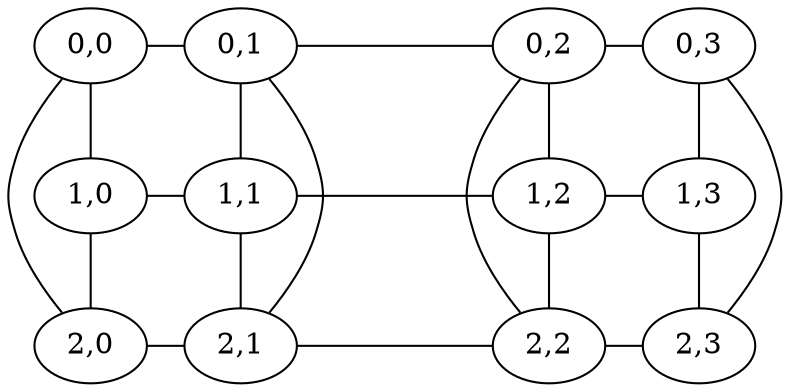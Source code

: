 digraph G {
    edge [ arrowhead="none" ]

    {rank=same
	N1[label="0,0"] N2[label="0,1"] N3[label="0,2"] N4[label="0,3"]
    }
    {rank=same
	M1[label="1,0"] M2[label="1,1"] M3[label="1,2"] M4[label="1,3"]
    }
    {rank=same
	D1[label="2,0"] D2[label="2,1"] D3[label="2,2"] D4[label="2,3"]
    }

    N1->N2->N3->N4
    M1->M2->M3->M4
    D1->D2->D3->D4

    N1->M1->D1
    N2->M2->D2
    N3->M3->D3
    N4->M4->D4

    edge [weight=0]
    D1->N1
    D2->N2
    D3->N3
    D4->N4
}
